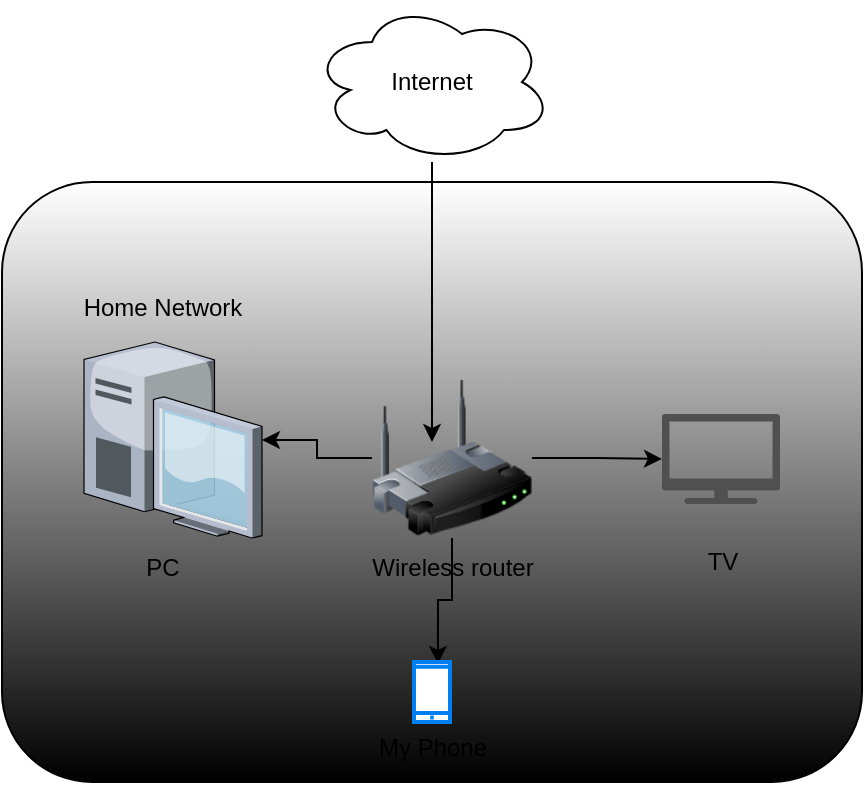 <mxfile version="21.3.0" type="github">
  <diagram name="Page-1" id="tNezgGxeEdKNbDLUK9dB">
    <mxGraphModel dx="1381" dy="797" grid="1" gridSize="10" guides="1" tooltips="1" connect="1" arrows="1" fold="1" page="1" pageScale="1" pageWidth="850" pageHeight="1100" math="0" shadow="0">
      <root>
        <mxCell id="0" />
        <mxCell id="1" parent="0" />
        <mxCell id="NBS_653OGy_gzSW7feAA-2" value="" style="rounded=1;whiteSpace=wrap;html=1;gradientColor=default;glass=0;shadow=0;" vertex="1" parent="1">
          <mxGeometry x="210" y="360" width="430" height="300" as="geometry" />
        </mxCell>
        <mxCell id="NBS_653OGy_gzSW7feAA-16" style="edgeStyle=orthogonalEdgeStyle;rounded=0;orthogonalLoop=1;jettySize=auto;html=1;entryX=0.375;entryY=0.4;entryDx=0;entryDy=0;entryPerimeter=0;" edge="1" parent="1" source="NBS_653OGy_gzSW7feAA-1" target="NBS_653OGy_gzSW7feAA-6">
          <mxGeometry relative="1" as="geometry" />
        </mxCell>
        <mxCell id="NBS_653OGy_gzSW7feAA-1" value="Internet" style="ellipse;shape=cloud;whiteSpace=wrap;html=1;" vertex="1" parent="1">
          <mxGeometry x="365" y="270" width="120" height="80" as="geometry" />
        </mxCell>
        <mxCell id="NBS_653OGy_gzSW7feAA-3" value="&lt;div&gt;Home Network&lt;/div&gt;&lt;div&gt;&lt;br&gt;&lt;/div&gt;" style="text;html=1;align=center;verticalAlign=middle;resizable=0;points=[];autosize=1;strokeColor=none;fillColor=none;" vertex="1" parent="1">
          <mxGeometry x="240" y="410" width="100" height="40" as="geometry" />
        </mxCell>
        <mxCell id="NBS_653OGy_gzSW7feAA-4" value="" style="verticalLabelPosition=bottom;sketch=0;aspect=fixed;html=1;verticalAlign=top;strokeColor=none;align=center;outlineConnect=0;shape=mxgraph.citrix.desktop;" vertex="1" parent="1">
          <mxGeometry x="251" y="440" width="89" height="98" as="geometry" />
        </mxCell>
        <mxCell id="NBS_653OGy_gzSW7feAA-5" value="PC" style="text;html=1;align=center;verticalAlign=middle;resizable=0;points=[];autosize=1;strokeColor=none;fillColor=none;" vertex="1" parent="1">
          <mxGeometry x="270" y="538" width="40" height="30" as="geometry" />
        </mxCell>
        <mxCell id="NBS_653OGy_gzSW7feAA-13" style="edgeStyle=orthogonalEdgeStyle;rounded=0;orthogonalLoop=1;jettySize=auto;html=1;" edge="1" parent="1" source="NBS_653OGy_gzSW7feAA-6" target="NBS_653OGy_gzSW7feAA-4">
          <mxGeometry relative="1" as="geometry" />
        </mxCell>
        <mxCell id="NBS_653OGy_gzSW7feAA-14" style="edgeStyle=orthogonalEdgeStyle;rounded=0;orthogonalLoop=1;jettySize=auto;html=1;" edge="1" parent="1" source="NBS_653OGy_gzSW7feAA-6" target="NBS_653OGy_gzSW7feAA-11">
          <mxGeometry relative="1" as="geometry" />
        </mxCell>
        <mxCell id="NBS_653OGy_gzSW7feAA-6" value="" style="image;html=1;image=img/lib/clip_art/networking/Wireless_Router_128x128.png" vertex="1" parent="1">
          <mxGeometry x="395" y="458" width="80" height="80" as="geometry" />
        </mxCell>
        <mxCell id="NBS_653OGy_gzSW7feAA-15" style="edgeStyle=orthogonalEdgeStyle;rounded=0;orthogonalLoop=1;jettySize=auto;html=1;entryX=0.665;entryY=0.031;entryDx=0;entryDy=0;entryPerimeter=0;" edge="1" parent="1" source="NBS_653OGy_gzSW7feAA-6" target="NBS_653OGy_gzSW7feAA-9">
          <mxGeometry relative="1" as="geometry" />
        </mxCell>
        <mxCell id="NBS_653OGy_gzSW7feAA-7" value="Wireless router" style="text;html=1;align=center;verticalAlign=middle;resizable=0;points=[];autosize=1;strokeColor=none;fillColor=none;" vertex="1" parent="1">
          <mxGeometry x="385" y="538" width="100" height="30" as="geometry" />
        </mxCell>
        <mxCell id="NBS_653OGy_gzSW7feAA-9" value="" style="html=1;verticalLabelPosition=bottom;align=center;labelBackgroundColor=#ffffff;verticalAlign=top;strokeWidth=2;strokeColor=#0080F0;shadow=0;dashed=0;shape=mxgraph.ios7.icons.smartphone;" vertex="1" parent="1">
          <mxGeometry x="416" y="600" width="18" height="30" as="geometry" />
        </mxCell>
        <mxCell id="NBS_653OGy_gzSW7feAA-10" value="&lt;div&gt;My Phone&lt;/div&gt;&lt;div&gt;&lt;br&gt;&lt;/div&gt;" style="text;html=1;align=center;verticalAlign=middle;resizable=0;points=[];autosize=1;strokeColor=none;fillColor=none;" vertex="1" parent="1">
          <mxGeometry x="385" y="630" width="80" height="40" as="geometry" />
        </mxCell>
        <mxCell id="NBS_653OGy_gzSW7feAA-11" value="" style="sketch=0;pointerEvents=1;shadow=0;dashed=0;html=1;strokeColor=none;fillColor=#505050;labelPosition=center;verticalLabelPosition=bottom;verticalAlign=top;outlineConnect=0;align=center;shape=mxgraph.office.devices.tv;" vertex="1" parent="1">
          <mxGeometry x="540" y="476" width="59" height="45" as="geometry" />
        </mxCell>
        <mxCell id="NBS_653OGy_gzSW7feAA-12" value="TV" style="text;html=1;align=center;verticalAlign=middle;resizable=0;points=[];autosize=1;strokeColor=none;fillColor=none;" vertex="1" parent="1">
          <mxGeometry x="549.5" y="535" width="40" height="30" as="geometry" />
        </mxCell>
      </root>
    </mxGraphModel>
  </diagram>
</mxfile>
